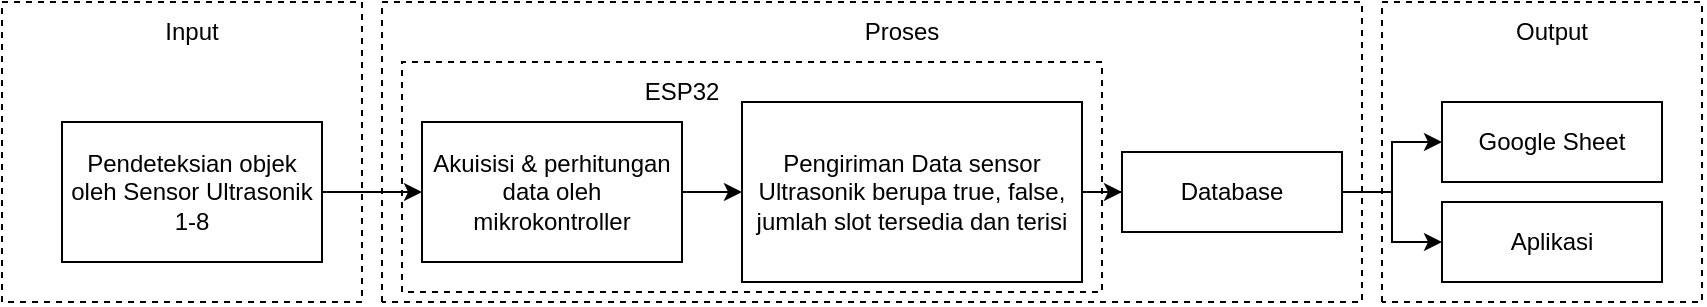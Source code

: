 <mxfile version="22.0.2" type="device">
  <diagram name="Page-1" id="IMa0Tohj6PWFbo-ZKqIL">
    <mxGraphModel dx="864" dy="516" grid="1" gridSize="10" guides="1" tooltips="1" connect="1" arrows="1" fold="1" page="1" pageScale="1" pageWidth="850" pageHeight="1100" math="0" shadow="0">
      <root>
        <mxCell id="0" />
        <mxCell id="1" parent="0" />
        <mxCell id="OFjwdjrZ_4uR9f9T8cYF-7" value="" style="edgeStyle=orthogonalEdgeStyle;rounded=0;orthogonalLoop=1;jettySize=auto;html=1;fontFamily=Helvetica;fontSize=12;fontColor=default;strokeColor=#000000;" parent="1" source="OFjwdjrZ_4uR9f9T8cYF-1" target="OFjwdjrZ_4uR9f9T8cYF-2" edge="1">
          <mxGeometry relative="1" as="geometry" />
        </mxCell>
        <mxCell id="OFjwdjrZ_4uR9f9T8cYF-1" value="&lt;font color=&quot;#000000&quot;&gt;Pendeteksian objek oleh Sensor Ultrasonik 1-8&lt;/font&gt;" style="rounded=0;whiteSpace=wrap;html=1;strokeColor=#000000;fillColor=#ffffff;gradientColor=none;" parent="1" vertex="1">
          <mxGeometry x="100" y="270" width="130" height="70" as="geometry" />
        </mxCell>
        <mxCell id="OFjwdjrZ_4uR9f9T8cYF-9" value="" style="edgeStyle=orthogonalEdgeStyle;rounded=0;orthogonalLoop=1;jettySize=auto;html=1;fontFamily=Helvetica;fontSize=12;fontColor=default;strokeColor=#000000;" parent="1" source="OFjwdjrZ_4uR9f9T8cYF-2" target="OFjwdjrZ_4uR9f9T8cYF-3" edge="1">
          <mxGeometry relative="1" as="geometry" />
        </mxCell>
        <mxCell id="OFjwdjrZ_4uR9f9T8cYF-2" value="&lt;font color=&quot;#000000&quot;&gt;Akuisisi &amp;amp; perhitungan data oleh mikrokontroller&lt;/font&gt;" style="rounded=0;whiteSpace=wrap;html=1;strokeColor=#000000;fillColor=#ffffff;gradientColor=none;" parent="1" vertex="1">
          <mxGeometry x="280" y="270" width="130" height="70" as="geometry" />
        </mxCell>
        <mxCell id="OFjwdjrZ_4uR9f9T8cYF-12" value="" style="edgeStyle=orthogonalEdgeStyle;rounded=0;orthogonalLoop=1;jettySize=auto;html=1;fontFamily=Helvetica;fontSize=12;fontColor=default;strokeColor=#000000;" parent="1" source="OFjwdjrZ_4uR9f9T8cYF-3" target="OFjwdjrZ_4uR9f9T8cYF-11" edge="1">
          <mxGeometry relative="1" as="geometry" />
        </mxCell>
        <mxCell id="OFjwdjrZ_4uR9f9T8cYF-3" value="&lt;font color=&quot;#000000&quot;&gt;Pengiriman Data sensor Ultrasonik berupa true, false, jumlah slot tersedia dan terisi&lt;/font&gt;" style="rounded=0;whiteSpace=wrap;html=1;strokeColor=#000000;fillColor=#ffffff;gradientColor=none;" parent="1" vertex="1">
          <mxGeometry x="440" y="260" width="170" height="90" as="geometry" />
        </mxCell>
        <mxCell id="OFjwdjrZ_4uR9f9T8cYF-5" value="" style="endArrow=none;dashed=1;html=1;rounded=0;fontFamily=Helvetica;fontSize=12;fontColor=default;strokeColor=#000000;" parent="1" edge="1">
          <mxGeometry width="50" height="50" relative="1" as="geometry">
            <mxPoint x="70" y="360" as="sourcePoint" />
            <mxPoint x="70" y="360" as="targetPoint" />
            <Array as="points">
              <mxPoint x="70" y="210" />
              <mxPoint x="160" y="210" />
              <mxPoint x="250" y="210" />
              <mxPoint x="250" y="360" />
            </Array>
          </mxGeometry>
        </mxCell>
        <mxCell id="OFjwdjrZ_4uR9f9T8cYF-6" value="&lt;font color=&quot;#000000&quot;&gt;Input&lt;/font&gt;" style="text;html=1;strokeColor=none;fillColor=none;align=center;verticalAlign=middle;whiteSpace=wrap;rounded=0;fontSize=12;fontFamily=Helvetica;fontColor=default;" parent="1" vertex="1">
          <mxGeometry x="135" y="210" width="60" height="30" as="geometry" />
        </mxCell>
        <mxCell id="OFjwdjrZ_4uR9f9T8cYF-10" value="" style="endArrow=none;dashed=1;html=1;rounded=0;fontFamily=Helvetica;fontSize=12;fontColor=default;strokeColor=#000000;" parent="1" edge="1">
          <mxGeometry width="50" height="50" relative="1" as="geometry">
            <mxPoint x="760" y="360" as="sourcePoint" />
            <mxPoint x="760" y="360" as="targetPoint" />
            <Array as="points">
              <mxPoint x="760" y="210" />
              <mxPoint x="920" y="210" />
              <mxPoint x="920" y="360" />
            </Array>
          </mxGeometry>
        </mxCell>
        <mxCell id="OFjwdjrZ_4uR9f9T8cYF-15" value="" style="edgeStyle=orthogonalEdgeStyle;rounded=0;orthogonalLoop=1;jettySize=auto;html=1;fontFamily=Helvetica;fontSize=12;fontColor=default;strokeColor=#000000;" parent="1" source="OFjwdjrZ_4uR9f9T8cYF-11" target="OFjwdjrZ_4uR9f9T8cYF-14" edge="1">
          <mxGeometry relative="1" as="geometry" />
        </mxCell>
        <mxCell id="OFjwdjrZ_4uR9f9T8cYF-16" style="edgeStyle=orthogonalEdgeStyle;rounded=0;orthogonalLoop=1;jettySize=auto;html=1;entryX=0;entryY=0.5;entryDx=0;entryDy=0;fontFamily=Helvetica;fontSize=12;fontColor=default;strokeColor=#000000;" parent="1" source="OFjwdjrZ_4uR9f9T8cYF-11" target="OFjwdjrZ_4uR9f9T8cYF-13" edge="1">
          <mxGeometry relative="1" as="geometry" />
        </mxCell>
        <mxCell id="OFjwdjrZ_4uR9f9T8cYF-11" value="&lt;font color=&quot;#000000&quot;&gt;Database&lt;/font&gt;" style="rounded=0;whiteSpace=wrap;html=1;strokeColor=#000000;fillColor=#ffffff;gradientColor=none;" parent="1" vertex="1">
          <mxGeometry x="630" y="285" width="110" height="40" as="geometry" />
        </mxCell>
        <mxCell id="OFjwdjrZ_4uR9f9T8cYF-13" value="&lt;font color=&quot;#000000&quot;&gt;Google Sheet&lt;/font&gt;" style="rounded=0;whiteSpace=wrap;html=1;strokeColor=#000000;fillColor=#ffffff;gradientColor=none;" parent="1" vertex="1">
          <mxGeometry x="790" y="260" width="110" height="40" as="geometry" />
        </mxCell>
        <mxCell id="OFjwdjrZ_4uR9f9T8cYF-14" value="&lt;font color=&quot;#000000&quot;&gt;Aplikasi&lt;/font&gt;" style="rounded=0;whiteSpace=wrap;html=1;strokeColor=#000000;fillColor=#ffffff;gradientColor=none;" parent="1" vertex="1">
          <mxGeometry x="790" y="310" width="110" height="40" as="geometry" />
        </mxCell>
        <mxCell id="OFjwdjrZ_4uR9f9T8cYF-17" value="&lt;font color=&quot;#000000&quot;&gt;Output&lt;/font&gt;" style="text;html=1;strokeColor=none;fillColor=none;align=center;verticalAlign=middle;whiteSpace=wrap;rounded=0;fontSize=12;fontFamily=Helvetica;fontColor=default;" parent="1" vertex="1">
          <mxGeometry x="815" y="210" width="60" height="30" as="geometry" />
        </mxCell>
        <mxCell id="SKQSnRQ5UZYfhCQ_x1im-1" value="" style="endArrow=none;dashed=1;html=1;rounded=0;fontFamily=Helvetica;fontSize=12;fontColor=default;strokeColor=#000000;" parent="1" edge="1">
          <mxGeometry width="50" height="50" relative="1" as="geometry">
            <mxPoint x="260" y="360" as="sourcePoint" />
            <mxPoint x="260" y="360" as="targetPoint" />
            <Array as="points">
              <mxPoint x="260" y="210" />
              <mxPoint x="500" y="210" />
              <mxPoint x="750" y="210" />
              <mxPoint x="750" y="360" />
            </Array>
          </mxGeometry>
        </mxCell>
        <mxCell id="SKQSnRQ5UZYfhCQ_x1im-2" value="&lt;font color=&quot;#000000&quot;&gt;Proses&lt;/font&gt;" style="text;html=1;strokeColor=none;fillColor=none;align=center;verticalAlign=middle;whiteSpace=wrap;rounded=0;fontSize=12;fontFamily=Helvetica;fontColor=default;" parent="1" vertex="1">
          <mxGeometry x="490" y="210" width="60" height="30" as="geometry" />
        </mxCell>
        <mxCell id="04x3a03A34iJ2s62iOwH-1" value="&lt;font color=&quot;#000000&quot;&gt;ESP32&lt;/font&gt;" style="text;html=1;strokeColor=none;fillColor=none;align=center;verticalAlign=middle;whiteSpace=wrap;rounded=0;fontSize=12;fontFamily=Helvetica;fontColor=default;" vertex="1" parent="1">
          <mxGeometry x="380" y="240" width="60" height="30" as="geometry" />
        </mxCell>
        <mxCell id="04x3a03A34iJ2s62iOwH-3" value="" style="endArrow=none;dashed=1;html=1;rounded=0;fontFamily=Helvetica;fontSize=12;fontColor=default;strokeColor=#000000;" edge="1" parent="1">
          <mxGeometry width="50" height="50" relative="1" as="geometry">
            <mxPoint x="270" y="355" as="sourcePoint" />
            <mxPoint x="270" y="355" as="targetPoint" />
            <Array as="points">
              <mxPoint x="270" y="240" />
              <mxPoint x="360" y="240" />
              <mxPoint x="620" y="240" />
              <mxPoint x="620" y="355" />
            </Array>
          </mxGeometry>
        </mxCell>
      </root>
    </mxGraphModel>
  </diagram>
</mxfile>
